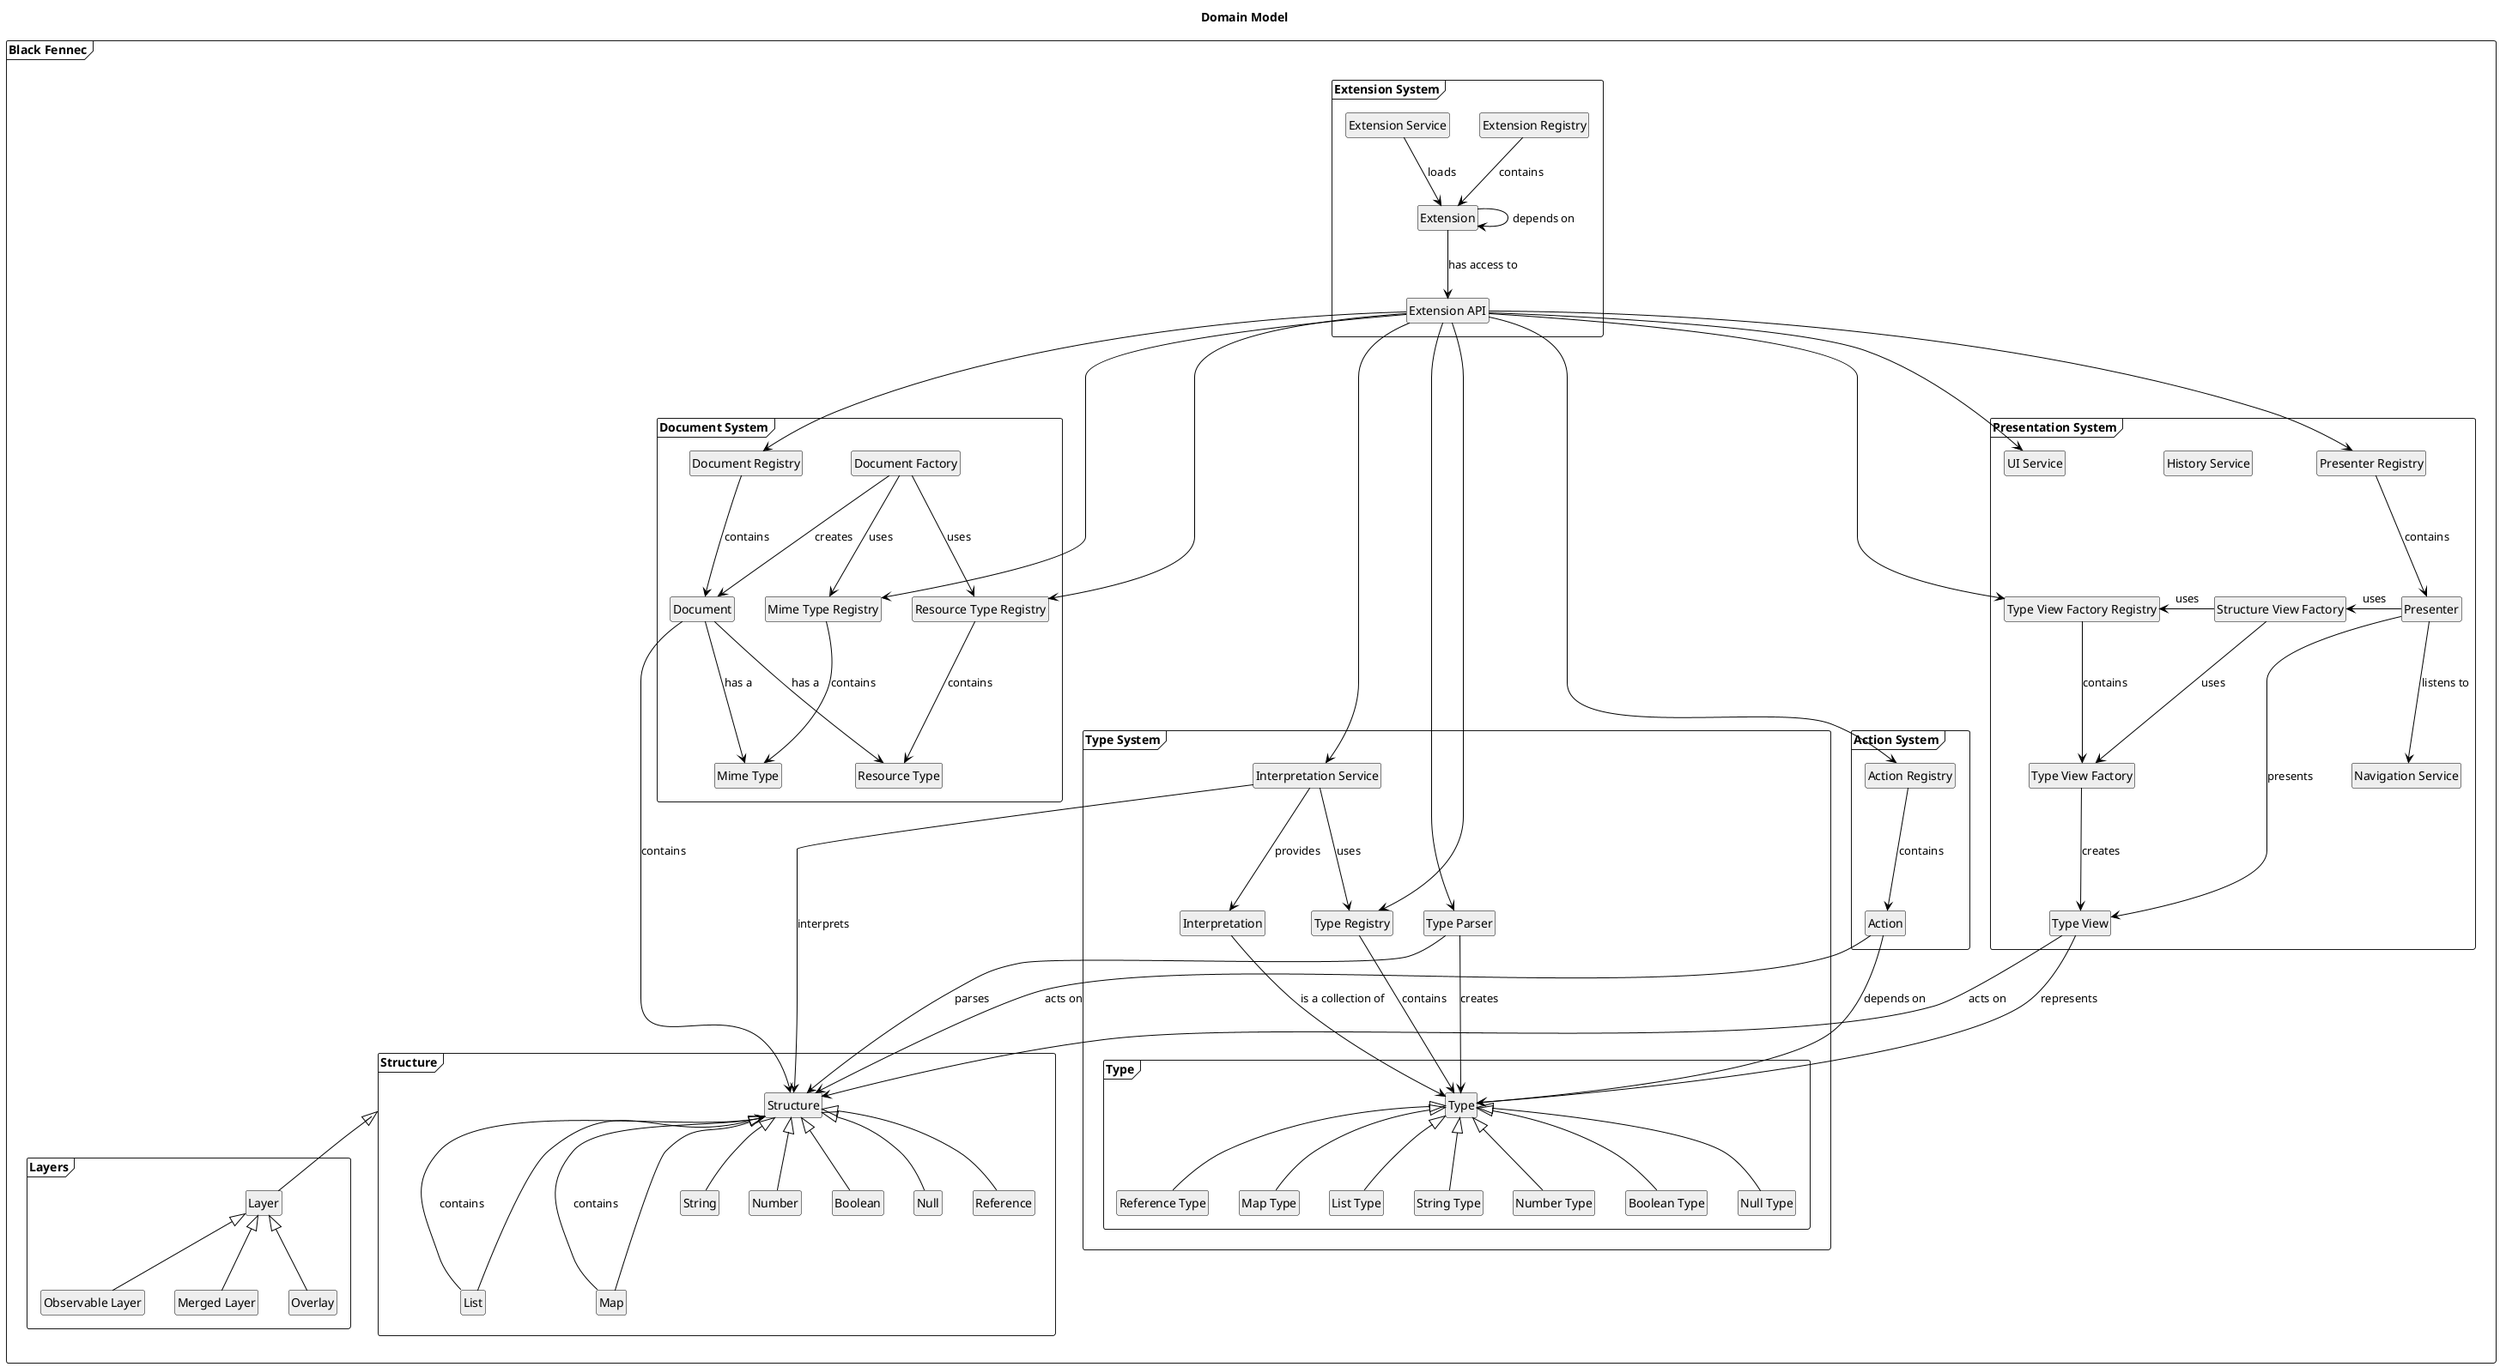 @startuml domain model

hide circle
hide members
hide methods

skinparam class {
    BackgroundColor #EEE
    ArrowColor Black
    BorderColor Black
}

title Domain Model

package "Black Fennec" <<Frame>> {

    package "Structure" <<Frame>>{
        class "Structure"               as s
        class "Map"                     as m
        class "List"                    as l
        class "String"                  as str
        class "Number"                  as n
        class "Boolean"                 as b
        class "Null"                    as nu
        class "Reference"                as r

        m -u-|> s
        l -u-|> s
        str -u-|> s
        n -u-|> s
        b -u-|> s
        nu -u-|> s
        r -u-|> s

        m ---> s : contains
        l ---> s : contains
    }

    package "Layers" <<Frame>> {
        class "Layer"                   as la
        class "Merged Layer"            as ml
        class "Overlay"                 as ol
        class "Observable Layer"        as rl

        la -u-|> "Structure"
        ml -u-|> la
        ol -u-|> la
        rl -u-|> la
    }

    package "Type System" <<Frame>>{
        class "Interpretation Service"  as is 
        class "Interpretation"          as i
        class "Type Registry"           as typer
        class "Type Parser"             as tp

        package "Type" <<Frame>> {
            class "Type"                as t
            class "Map Type"            as mapt
            class "List Type"           as lt
            class "String Type"         as st
            class "Number Type"         as nt
            class "Boolean Type"        as bt
            class "Null Type"           as nut
            class "Reference Type"      as reft

            mapt -u-|> t
            lt -u-|> t
            st -u-|> t
            nt -u-|> t
            bt -u-|> t
            nut -u-|> t
            reft -u-|> t

        }

        typer ---> t : contains
        is ---> typer : uses
        tp ---> t : creates
        tp ---> s : parses
    }

    package "Document System" <<Frame>> {
        class "Document Factory"        as df
        class "Document Registry"       as dr
        class "Document"                as d
        class "Mime Type"               as mt
        class "Mime Type Registry"      as mtr

        class "Resource Type"           as rt
        class "Resource Type Registry"  as rtr

        mtr ---> mt : contains
        rtr ---> rt : contains
        df  ---> d : creates
        dr  ---> d : contains
        d ---> mt : has a
        d ---> rt : has a
        df  ---> mtr : uses
        df  ---> rtr : uses
    }

    package "Presentation System" <<Frame>> {
        class "Presenter"                   as p
        class "Presenter Registry"          as pr
        class "Type View"                   as tv
        class "Type View Factory Registry"  as tvfr
        class "Type View Factory"           as tvf
        class "Structure View Factory"      as svf
        class "Navigation Service"          as ns
        class "History Service"             as hs
        class "UI Service"                  as uis

        tvfr ---> tvf : contains
        tvf ---> tv : creates
        pr ---> p : contains
        p -> tv : presents
        p ---> ns : listens to
        p -> svf: uses
        svf -> tvf: uses
        svf -> tvfr: uses

    }

    package "Action System" <<Frame>> {
        class "Action"                  as a
        class "Action Registry"         as ar

        ar ---> a : contains
    }

    package "Extension System" <<Frame>> {
        class "Extension" as e
        class "Extension Registry" as er
        class "Extension API" as api
        class "Extension Service" as es

        e ----> e : depends on
        e --> api : has access to
        es --> e : loads
        er --> e : contains

        api ---> is
        api ---> pr
        api ---> ar
        api ---> tvfr
        api ---> mtr
        api ---> rtr
        api ---> dr
        api ---> typer
        api ---> tp
        api ---> uis
    }
}

' relations

d ---> s : contains

is ---> s : interprets
is ---> i : provides
i ---> t : is a collection of

tv ---> t : represents
tv ---> s : acts on

a ---> s : acts on
a ---> t : depends on

@enduml
